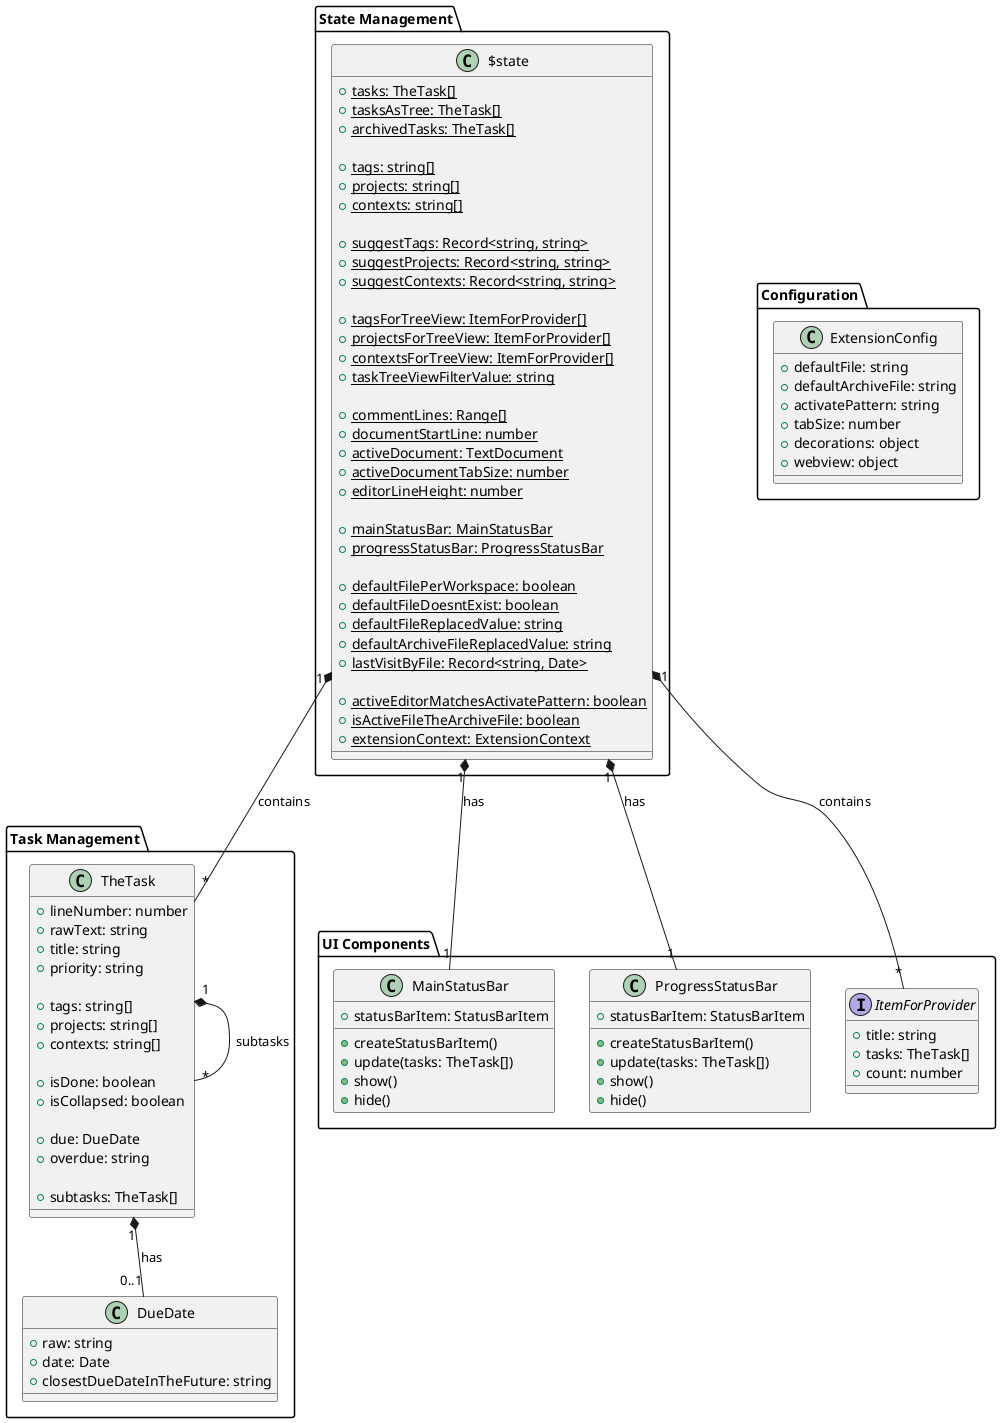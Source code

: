 @startuml

package "State Management" {
  class $state {
    ' Task-related state
    +{static} tasks: TheTask[]
    +{static} tasksAsTree: TheTask[]
    +{static} archivedTasks: TheTask[]

    ' Tag and categorization state
    +{static} tags: string[]
    +{static} projects: string[]
    +{static} contexts: string[]

    ' Suggestion state
    +{static} suggestTags: Record<string, string>
    +{static} suggestProjects: Record<string, string>
    +{static} suggestContexts: Record<string, string>

    ' Tree view state
    +{static} tagsForTreeView: ItemForProvider[]
    +{static} projectsForTreeView: ItemForProvider[]
    +{static} contextsForTreeView: ItemForProvider[]
    +{static} taskTreeViewFilterValue: string

    ' Document state
    +{static} commentLines: Range[]
    +{static} documentStartLine: number
    +{static} activeDocument: TextDocument
    +{static} activeDocumentTabSize: number
    +{static} editorLineHeight: number

    ' UI Components state
    +{static} mainStatusBar: MainStatusBar
    +{static} progressStatusBar: ProgressStatusBar

    ' File management state
    +{static} defaultFilePerWorkspace: boolean
    +{static} defaultFileDoesntExist: boolean
    +{static} defaultFileReplacedValue: string
    +{static} defaultArchiveFileReplacedValue: string
    +{static} lastVisitByFile: Record<string, Date>

    ' Application state
    +{static} activeEditorMatchesActivatePattern: boolean
    +{static} isActiveFileTheArchiveFile: boolean
    +{static} extensionContext: ExtensionContext
  }
}

package "Task Management" {
  class TheTask {
    ' Core properties
    +lineNumber: number
    +rawText: string
    +title: string
    +priority: string

    ' Categorization
    +tags: string[]
    +projects: string[]
    +contexts: string[]

    ' Task state
    +isDone: boolean
    +isCollapsed: boolean

    ' Time management
    +due: DueDate
    +overdue: string

    ' Task hierarchy
    +subtasks: TheTask[]
  }

  class DueDate {
    +raw: string
    +date: Date
    +closestDueDateInTheFuture: string
  }
}

package "UI Components" {
  class MainStatusBar {
    +statusBarItem: StatusBarItem
    +createStatusBarItem()
    +update(tasks: TheTask[])
    +show()
    +hide()
  }

  class ProgressStatusBar {
    +statusBarItem: StatusBarItem
    +createStatusBarItem()
    +update(tasks: TheTask[])
    +show()
    +hide()
  }

  interface ItemForProvider {
    +title: string
    +tasks: TheTask[]
    +count: number
  }
}

package "Configuration" {
  class ExtensionConfig {
    +defaultFile: string
    +defaultArchiveFile: string
    +activatePattern: string
    +tabSize: number
    +decorations: object
    +webview: object
  }
}

' Relationships
$state "1" *-- "*" TheTask : contains
TheTask "1" *-- "*" TheTask : subtasks
TheTask "1" *-- "0..1" DueDate : has
$state "1" *-- "1" MainStatusBar : has
$state "1" *-- "1" ProgressStatusBar : has
$state "1" *-- "*" ItemForProvider : contains

@enduml